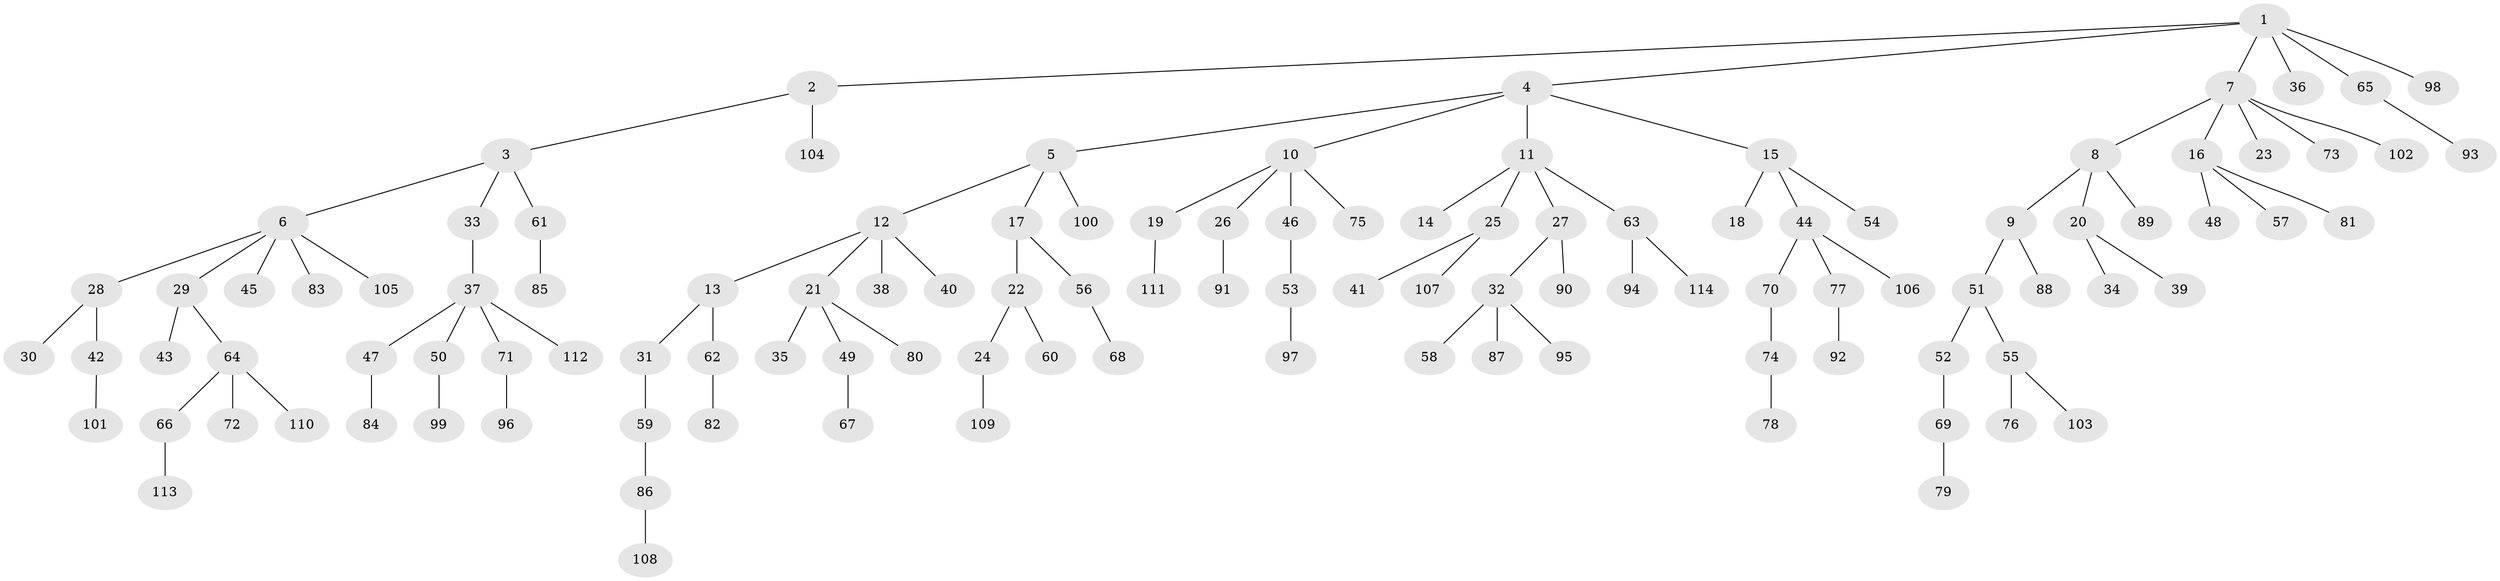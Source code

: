 // Generated by graph-tools (version 1.1) at 2025/50/03/09/25 03:50:18]
// undirected, 114 vertices, 113 edges
graph export_dot {
graph [start="1"]
  node [color=gray90,style=filled];
  1;
  2;
  3;
  4;
  5;
  6;
  7;
  8;
  9;
  10;
  11;
  12;
  13;
  14;
  15;
  16;
  17;
  18;
  19;
  20;
  21;
  22;
  23;
  24;
  25;
  26;
  27;
  28;
  29;
  30;
  31;
  32;
  33;
  34;
  35;
  36;
  37;
  38;
  39;
  40;
  41;
  42;
  43;
  44;
  45;
  46;
  47;
  48;
  49;
  50;
  51;
  52;
  53;
  54;
  55;
  56;
  57;
  58;
  59;
  60;
  61;
  62;
  63;
  64;
  65;
  66;
  67;
  68;
  69;
  70;
  71;
  72;
  73;
  74;
  75;
  76;
  77;
  78;
  79;
  80;
  81;
  82;
  83;
  84;
  85;
  86;
  87;
  88;
  89;
  90;
  91;
  92;
  93;
  94;
  95;
  96;
  97;
  98;
  99;
  100;
  101;
  102;
  103;
  104;
  105;
  106;
  107;
  108;
  109;
  110;
  111;
  112;
  113;
  114;
  1 -- 2;
  1 -- 4;
  1 -- 7;
  1 -- 36;
  1 -- 65;
  1 -- 98;
  2 -- 3;
  2 -- 104;
  3 -- 6;
  3 -- 33;
  3 -- 61;
  4 -- 5;
  4 -- 10;
  4 -- 11;
  4 -- 15;
  5 -- 12;
  5 -- 17;
  5 -- 100;
  6 -- 28;
  6 -- 29;
  6 -- 45;
  6 -- 83;
  6 -- 105;
  7 -- 8;
  7 -- 16;
  7 -- 23;
  7 -- 73;
  7 -- 102;
  8 -- 9;
  8 -- 20;
  8 -- 89;
  9 -- 51;
  9 -- 88;
  10 -- 19;
  10 -- 26;
  10 -- 46;
  10 -- 75;
  11 -- 14;
  11 -- 25;
  11 -- 27;
  11 -- 63;
  12 -- 13;
  12 -- 21;
  12 -- 38;
  12 -- 40;
  13 -- 31;
  13 -- 62;
  15 -- 18;
  15 -- 44;
  15 -- 54;
  16 -- 48;
  16 -- 57;
  16 -- 81;
  17 -- 22;
  17 -- 56;
  19 -- 111;
  20 -- 34;
  20 -- 39;
  21 -- 35;
  21 -- 49;
  21 -- 80;
  22 -- 24;
  22 -- 60;
  24 -- 109;
  25 -- 41;
  25 -- 107;
  26 -- 91;
  27 -- 32;
  27 -- 90;
  28 -- 30;
  28 -- 42;
  29 -- 43;
  29 -- 64;
  31 -- 59;
  32 -- 58;
  32 -- 87;
  32 -- 95;
  33 -- 37;
  37 -- 47;
  37 -- 50;
  37 -- 71;
  37 -- 112;
  42 -- 101;
  44 -- 70;
  44 -- 77;
  44 -- 106;
  46 -- 53;
  47 -- 84;
  49 -- 67;
  50 -- 99;
  51 -- 52;
  51 -- 55;
  52 -- 69;
  53 -- 97;
  55 -- 76;
  55 -- 103;
  56 -- 68;
  59 -- 86;
  61 -- 85;
  62 -- 82;
  63 -- 94;
  63 -- 114;
  64 -- 66;
  64 -- 72;
  64 -- 110;
  65 -- 93;
  66 -- 113;
  69 -- 79;
  70 -- 74;
  71 -- 96;
  74 -- 78;
  77 -- 92;
  86 -- 108;
}
